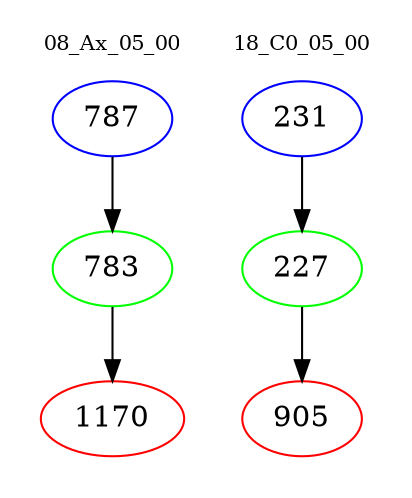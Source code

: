 digraph{
subgraph cluster_0 {
color = white
label = "08_Ax_05_00";
fontsize=10;
T0_787 [label="787", color="blue"]
T0_787 -> T0_783 [color="black"]
T0_783 [label="783", color="green"]
T0_783 -> T0_1170 [color="black"]
T0_1170 [label="1170", color="red"]
}
subgraph cluster_1 {
color = white
label = "18_C0_05_00";
fontsize=10;
T1_231 [label="231", color="blue"]
T1_231 -> T1_227 [color="black"]
T1_227 [label="227", color="green"]
T1_227 -> T1_905 [color="black"]
T1_905 [label="905", color="red"]
}
}
